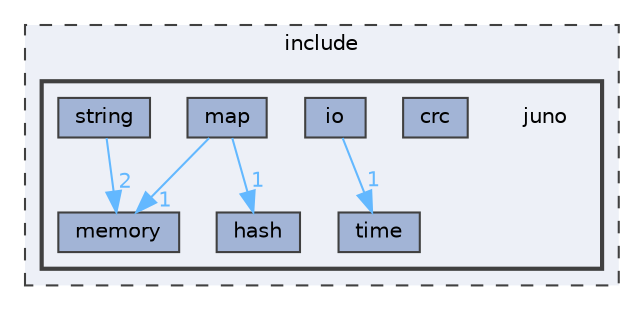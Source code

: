 digraph "/home/runner/work/libjuno/libjuno/include/juno"
{
 // LATEX_PDF_SIZE
  bgcolor="transparent";
  edge [fontname=Helvetica,fontsize=10,labelfontname=Helvetica,labelfontsize=10];
  node [fontname=Helvetica,fontsize=10,shape=box,height=0.2,width=0.4];
  compound=true
  subgraph clusterdir_d44c64559bbebec7f509842c48db8b23 {
    graph [ bgcolor="#edf0f7", pencolor="grey25", label="include", fontname=Helvetica,fontsize=10 style="filled,dashed", URL="dir_d44c64559bbebec7f509842c48db8b23.html",tooltip=""]
  subgraph clusterdir_366da5caa8e7ec3e54d94764b6f022bc {
    graph [ bgcolor="#edf0f7", pencolor="grey25", label="", fontname=Helvetica,fontsize=10 style="filled,bold", URL="dir_366da5caa8e7ec3e54d94764b6f022bc.html",tooltip=""]
    dir_366da5caa8e7ec3e54d94764b6f022bc [shape=plaintext, label="juno"];
  dir_ef6da05dc0c67d385894f0e12ffbb82b [label="crc", fillcolor="#a2b4d6", color="grey25", style="filled", URL="dir_ef6da05dc0c67d385894f0e12ffbb82b.html",tooltip=""];
  dir_19d249a700c11f44389cb05327db4a5b [label="hash", fillcolor="#a2b4d6", color="grey25", style="filled", URL="dir_19d249a700c11f44389cb05327db4a5b.html",tooltip=""];
  dir_2214acb517c776811661c93fb7ef90d4 [label="io", fillcolor="#a2b4d6", color="grey25", style="filled", URL="dir_2214acb517c776811661c93fb7ef90d4.html",tooltip=""];
  dir_7d134b198f51d759fae4dbc0397c07cc [label="map", fillcolor="#a2b4d6", color="grey25", style="filled", URL="dir_7d134b198f51d759fae4dbc0397c07cc.html",tooltip=""];
  dir_0ab7105f8cccca84cc3ec63bc4b5970d [label="memory", fillcolor="#a2b4d6", color="grey25", style="filled", URL="dir_0ab7105f8cccca84cc3ec63bc4b5970d.html",tooltip=""];
  dir_1ee06b418de2fbaa3d5b1443d2d582cb [label="string", fillcolor="#a2b4d6", color="grey25", style="filled", URL="dir_1ee06b418de2fbaa3d5b1443d2d582cb.html",tooltip=""];
  dir_f7826cb483c41652a57f47c29e86de5a [label="time", fillcolor="#a2b4d6", color="grey25", style="filled", URL="dir_f7826cb483c41652a57f47c29e86de5a.html",tooltip=""];
  }
  }
  dir_2214acb517c776811661c93fb7ef90d4->dir_f7826cb483c41652a57f47c29e86de5a [headlabel="1", labeldistance=1.5 headhref="dir_000004_000010.html" href="dir_000004_000010.html" color="steelblue1" fontcolor="steelblue1"];
  dir_7d134b198f51d759fae4dbc0397c07cc->dir_0ab7105f8cccca84cc3ec63bc4b5970d [headlabel="1", labeldistance=1.5 headhref="dir_000006_000007.html" href="dir_000006_000007.html" color="steelblue1" fontcolor="steelblue1"];
  dir_7d134b198f51d759fae4dbc0397c07cc->dir_19d249a700c11f44389cb05327db4a5b [headlabel="1", labeldistance=1.5 headhref="dir_000006_000002.html" href="dir_000006_000002.html" color="steelblue1" fontcolor="steelblue1"];
  dir_1ee06b418de2fbaa3d5b1443d2d582cb->dir_0ab7105f8cccca84cc3ec63bc4b5970d [headlabel="2", labeldistance=1.5 headhref="dir_000009_000007.html" href="dir_000009_000007.html" color="steelblue1" fontcolor="steelblue1"];
}
